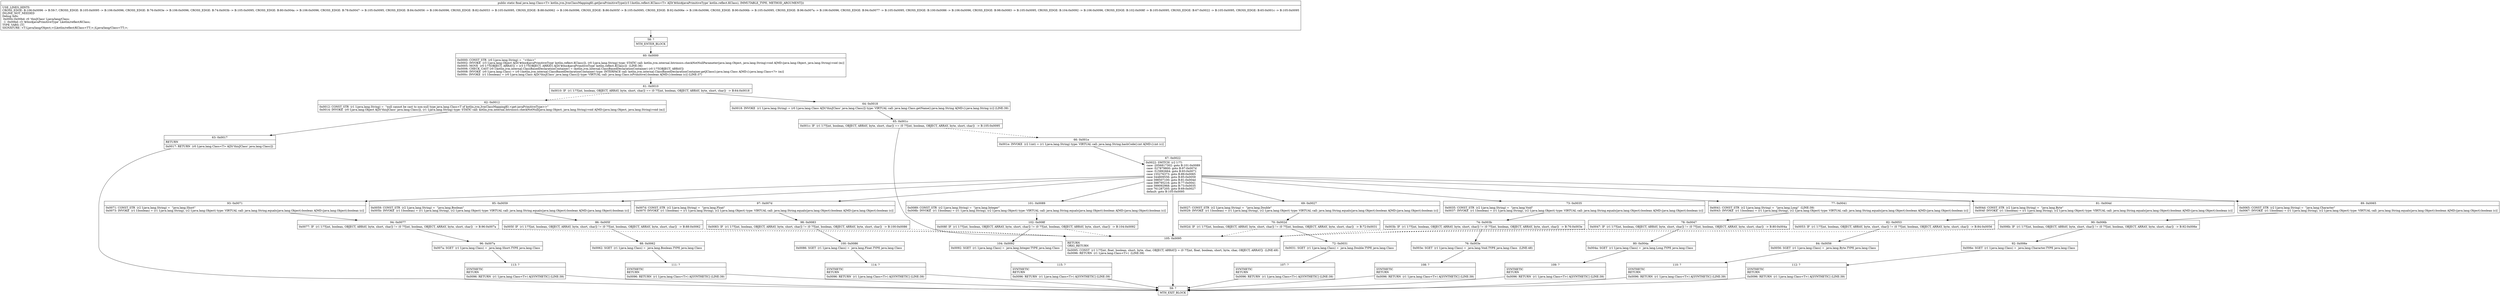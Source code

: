digraph "CFG forkotlin.jvm.JvmClassMappingKt.getJavaPrimitiveType(Lkotlin\/reflect\/KClass;)Ljava\/lang\/Class;" {
Node_58 [shape=record,label="{58\:\ ?|MTH_ENTER_BLOCK\l}"];
Node_60 [shape=record,label="{60\:\ 0x0000|0x0000: CONST_STR  (r0 I:java.lang.String) =  \"\<this\>\" \l0x0002: INVOKE  (r3 I:java.lang.Object A[D('$this$javaPrimitiveType' kotlin.reflect.KClass)]), (r0 I:java.lang.String) type: STATIC call: kotlin.jvm.internal.Intrinsics.checkNotNullParameter(java.lang.Object, java.lang.String):void A[MD:(java.lang.Object, java.lang.String):void (m)]\l0x0005: MOVE  (r0 I:??[OBJECT, ARRAY]) = (r3 I:??[OBJECT, ARRAY] A[D('$this$javaPrimitiveType' kotlin.reflect.KClass)])  (LINE:36)\l0x0006: CHECK_CAST (r0 I:kotlin.jvm.internal.ClassBasedDeclarationContainer) = (kotlin.jvm.internal.ClassBasedDeclarationContainer) (r0 I:??[OBJECT, ARRAY]) \l0x0008: INVOKE  (r0 I:java.lang.Class) = (r0 I:kotlin.jvm.internal.ClassBasedDeclarationContainer) type: INTERFACE call: kotlin.jvm.internal.ClassBasedDeclarationContainer.getJClass():java.lang.Class A[MD:():java.lang.Class\<?\> (m)]\l0x000c: INVOKE  (r1 I:boolean) = (r0 I:java.lang.Class A[D('thisJClass' java.lang.Class)]) type: VIRTUAL call: java.lang.Class.isPrimitive():boolean A[MD:():boolean (c)] (LINE:37)\l}"];
Node_61 [shape=record,label="{61\:\ 0x0010|0x0010: IF  (r1 I:??[int, boolean, OBJECT, ARRAY, byte, short, char]) == (0 ??[int, boolean, OBJECT, ARRAY, byte, short, char])  \-\> B:64:0x0018 \l}"];
Node_62 [shape=record,label="{62\:\ 0x0012|0x0012: CONST_STR  (r1 I:java.lang.String) =  \"null cannot be cast to non\-null type java.lang.Class\<T of kotlin.jvm.JvmClassMappingKt.\<get\-javaPrimitiveType\>\>\" \l0x0014: INVOKE  (r0 I:java.lang.Object A[D('thisJClass' java.lang.Class)]), (r1 I:java.lang.String) type: STATIC call: kotlin.jvm.internal.Intrinsics.checkNotNull(java.lang.Object, java.lang.String):void A[MD:(java.lang.Object, java.lang.String):void (m)]\l}"];
Node_63 [shape=record,label="{63\:\ 0x0017|RETURN\l|0x0017: RETURN  (r0 I:java.lang.Class\<T\> A[D('thisJClass' java.lang.Class)]) \l}"];
Node_59 [shape=record,label="{59\:\ ?|MTH_EXIT_BLOCK\l}"];
Node_64 [shape=record,label="{64\:\ 0x0018|0x0018: INVOKE  (r1 I:java.lang.String) = (r0 I:java.lang.Class A[D('thisJClass' java.lang.Class)]) type: VIRTUAL call: java.lang.Class.getName():java.lang.String A[MD:():java.lang.String (c)] (LINE:39)\l}"];
Node_65 [shape=record,label="{65\:\ 0x001c|0x001c: IF  (r1 I:??[int, boolean, OBJECT, ARRAY, byte, short, char]) == (0 ??[int, boolean, OBJECT, ARRAY, byte, short, char])  \-\> B:105:0x0095 \l}"];
Node_66 [shape=record,label="{66\:\ 0x001e|0x001e: INVOKE  (r2 I:int) = (r1 I:java.lang.String) type: VIRTUAL call: java.lang.String.hashCode():int A[MD:():int (c)]\l}"];
Node_67 [shape=record,label="{67\:\ 0x0022|0x0022: SWITCH  (r2 I:??)\l case \-2056817302: goto B:101:0x0089\l case \-527879800: goto B:97:0x007d\l case \-515992664: goto B:93:0x0071\l case 155276373: goto B:89:0x0065\l case 344809556: goto B:85:0x0059\l case 398507100: goto B:81:0x004d\l case 398795216: goto B:77:0x0041\l case 399092968: goto B:73:0x0035\l case 761287205: goto B:69:0x0027\l default: goto B:105:0x0095 \l}"];
Node_69 [shape=record,label="{69\:\ 0x0027|0x0027: CONST_STR  (r2 I:java.lang.String) =  \"java.lang.Double\" \l0x0029: INVOKE  (r1 I:boolean) = (r1 I:java.lang.String), (r2 I:java.lang.Object) type: VIRTUAL call: java.lang.String.equals(java.lang.Object):boolean A[MD:(java.lang.Object):boolean (c)]\l}"];
Node_70 [shape=record,label="{70\:\ 0x002d|0x002d: IF  (r1 I:??[int, boolean, OBJECT, ARRAY, byte, short, char]) != (0 ??[int, boolean, OBJECT, ARRAY, byte, short, char])  \-\> B:72:0x0031 \l}"];
Node_72 [shape=record,label="{72\:\ 0x0031|0x0031: SGET  (r1 I:java.lang.Class) =  java.lang.Double.TYPE java.lang.Class \l}"];
Node_107 [shape=record,label="{107\:\ ?|SYNTHETIC\lRETURN\l|0x0096: RETURN  (r1 I:java.lang.Class\<T\>) A[SYNTHETIC] (LINE:39)\l}"];
Node_73 [shape=record,label="{73\:\ 0x0035|0x0035: CONST_STR  (r2 I:java.lang.String) =  \"java.lang.Void\" \l0x0037: INVOKE  (r1 I:boolean) = (r1 I:java.lang.String), (r2 I:java.lang.Object) type: VIRTUAL call: java.lang.String.equals(java.lang.Object):boolean A[MD:(java.lang.Object):boolean (c)]\l}"];
Node_74 [shape=record,label="{74\:\ 0x003b|0x003b: IF  (r1 I:??[int, boolean, OBJECT, ARRAY, byte, short, char]) != (0 ??[int, boolean, OBJECT, ARRAY, byte, short, char])  \-\> B:76:0x003e \l}"];
Node_76 [shape=record,label="{76\:\ 0x003e|0x003e: SGET  (r1 I:java.lang.Class) =  java.lang.Void.TYPE java.lang.Class  (LINE:48)\l}"];
Node_108 [shape=record,label="{108\:\ ?|SYNTHETIC\lRETURN\l|0x0096: RETURN  (r1 I:java.lang.Class\<T\>) A[SYNTHETIC] (LINE:39)\l}"];
Node_77 [shape=record,label="{77\:\ 0x0041|0x0041: CONST_STR  (r2 I:java.lang.String) =  \"java.lang.Long\"  (LINE:39)\l0x0043: INVOKE  (r1 I:boolean) = (r1 I:java.lang.String), (r2 I:java.lang.Object) type: VIRTUAL call: java.lang.String.equals(java.lang.Object):boolean A[MD:(java.lang.Object):boolean (c)]\l}"];
Node_78 [shape=record,label="{78\:\ 0x0047|0x0047: IF  (r1 I:??[int, boolean, OBJECT, ARRAY, byte, short, char]) != (0 ??[int, boolean, OBJECT, ARRAY, byte, short, char])  \-\> B:80:0x004a \l}"];
Node_80 [shape=record,label="{80\:\ 0x004a|0x004a: SGET  (r1 I:java.lang.Class) =  java.lang.Long.TYPE java.lang.Class \l}"];
Node_109 [shape=record,label="{109\:\ ?|SYNTHETIC\lRETURN\l|0x0096: RETURN  (r1 I:java.lang.Class\<T\>) A[SYNTHETIC] (LINE:39)\l}"];
Node_81 [shape=record,label="{81\:\ 0x004d|0x004d: CONST_STR  (r2 I:java.lang.String) =  \"java.lang.Byte\" \l0x004f: INVOKE  (r1 I:boolean) = (r1 I:java.lang.String), (r2 I:java.lang.Object) type: VIRTUAL call: java.lang.String.equals(java.lang.Object):boolean A[MD:(java.lang.Object):boolean (c)]\l}"];
Node_82 [shape=record,label="{82\:\ 0x0053|0x0053: IF  (r1 I:??[int, boolean, OBJECT, ARRAY, byte, short, char]) != (0 ??[int, boolean, OBJECT, ARRAY, byte, short, char])  \-\> B:84:0x0056 \l}"];
Node_84 [shape=record,label="{84\:\ 0x0056|0x0056: SGET  (r1 I:java.lang.Class) =  java.lang.Byte.TYPE java.lang.Class \l}"];
Node_110 [shape=record,label="{110\:\ ?|SYNTHETIC\lRETURN\l|0x0096: RETURN  (r1 I:java.lang.Class\<T\>) A[SYNTHETIC] (LINE:39)\l}"];
Node_85 [shape=record,label="{85\:\ 0x0059|0x0059: CONST_STR  (r2 I:java.lang.String) =  \"java.lang.Boolean\" \l0x005b: INVOKE  (r1 I:boolean) = (r1 I:java.lang.String), (r2 I:java.lang.Object) type: VIRTUAL call: java.lang.String.equals(java.lang.Object):boolean A[MD:(java.lang.Object):boolean (c)]\l}"];
Node_86 [shape=record,label="{86\:\ 0x005f|0x005f: IF  (r1 I:??[int, boolean, OBJECT, ARRAY, byte, short, char]) != (0 ??[int, boolean, OBJECT, ARRAY, byte, short, char])  \-\> B:88:0x0062 \l}"];
Node_88 [shape=record,label="{88\:\ 0x0062|0x0062: SGET  (r1 I:java.lang.Class) =  java.lang.Boolean.TYPE java.lang.Class \l}"];
Node_111 [shape=record,label="{111\:\ ?|SYNTHETIC\lRETURN\l|0x0096: RETURN  (r1 I:java.lang.Class\<T\>) A[SYNTHETIC] (LINE:39)\l}"];
Node_89 [shape=record,label="{89\:\ 0x0065|0x0065: CONST_STR  (r2 I:java.lang.String) =  \"java.lang.Character\" \l0x0067: INVOKE  (r1 I:boolean) = (r1 I:java.lang.String), (r2 I:java.lang.Object) type: VIRTUAL call: java.lang.String.equals(java.lang.Object):boolean A[MD:(java.lang.Object):boolean (c)]\l}"];
Node_90 [shape=record,label="{90\:\ 0x006b|0x006b: IF  (r1 I:??[int, boolean, OBJECT, ARRAY, byte, short, char]) != (0 ??[int, boolean, OBJECT, ARRAY, byte, short, char])  \-\> B:92:0x006e \l}"];
Node_92 [shape=record,label="{92\:\ 0x006e|0x006e: SGET  (r1 I:java.lang.Class) =  java.lang.Character.TYPE java.lang.Class \l}"];
Node_112 [shape=record,label="{112\:\ ?|SYNTHETIC\lRETURN\l|0x0096: RETURN  (r1 I:java.lang.Class\<T\>) A[SYNTHETIC] (LINE:39)\l}"];
Node_93 [shape=record,label="{93\:\ 0x0071|0x0071: CONST_STR  (r2 I:java.lang.String) =  \"java.lang.Short\" \l0x0073: INVOKE  (r1 I:boolean) = (r1 I:java.lang.String), (r2 I:java.lang.Object) type: VIRTUAL call: java.lang.String.equals(java.lang.Object):boolean A[MD:(java.lang.Object):boolean (c)]\l}"];
Node_94 [shape=record,label="{94\:\ 0x0077|0x0077: IF  (r1 I:??[int, boolean, OBJECT, ARRAY, byte, short, char]) != (0 ??[int, boolean, OBJECT, ARRAY, byte, short, char])  \-\> B:96:0x007a \l}"];
Node_96 [shape=record,label="{96\:\ 0x007a|0x007a: SGET  (r1 I:java.lang.Class) =  java.lang.Short.TYPE java.lang.Class \l}"];
Node_113 [shape=record,label="{113\:\ ?|SYNTHETIC\lRETURN\l|0x0096: RETURN  (r1 I:java.lang.Class\<T\>) A[SYNTHETIC] (LINE:39)\l}"];
Node_97 [shape=record,label="{97\:\ 0x007d|0x007d: CONST_STR  (r2 I:java.lang.String) =  \"java.lang.Float\" \l0x007f: INVOKE  (r1 I:boolean) = (r1 I:java.lang.String), (r2 I:java.lang.Object) type: VIRTUAL call: java.lang.String.equals(java.lang.Object):boolean A[MD:(java.lang.Object):boolean (c)]\l}"];
Node_98 [shape=record,label="{98\:\ 0x0083|0x0083: IF  (r1 I:??[int, boolean, OBJECT, ARRAY, byte, short, char]) != (0 ??[int, boolean, OBJECT, ARRAY, byte, short, char])  \-\> B:100:0x0086 \l}"];
Node_100 [shape=record,label="{100\:\ 0x0086|0x0086: SGET  (r1 I:java.lang.Class) =  java.lang.Float.TYPE java.lang.Class \l}"];
Node_114 [shape=record,label="{114\:\ ?|SYNTHETIC\lRETURN\l|0x0096: RETURN  (r1 I:java.lang.Class\<T\>) A[SYNTHETIC] (LINE:39)\l}"];
Node_101 [shape=record,label="{101\:\ 0x0089|0x0089: CONST_STR  (r2 I:java.lang.String) =  \"java.lang.Integer\" \l0x008b: INVOKE  (r1 I:boolean) = (r1 I:java.lang.String), (r2 I:java.lang.Object) type: VIRTUAL call: java.lang.String.equals(java.lang.Object):boolean A[MD:(java.lang.Object):boolean (c)]\l}"];
Node_102 [shape=record,label="{102\:\ 0x008f|0x008f: IF  (r1 I:??[int, boolean, OBJECT, ARRAY, byte, short, char]) != (0 ??[int, boolean, OBJECT, ARRAY, byte, short, char])  \-\> B:104:0x0092 \l}"];
Node_104 [shape=record,label="{104\:\ 0x0092|0x0092: SGET  (r1 I:java.lang.Class) =  java.lang.Integer.TYPE java.lang.Class \l}"];
Node_115 [shape=record,label="{115\:\ ?|SYNTHETIC\lRETURN\l|0x0096: RETURN  (r1 I:java.lang.Class\<T\>) A[SYNTHETIC] (LINE:39)\l}"];
Node_105 [shape=record,label="{105\:\ 0x0095|RETURN\lORIG_RETURN\l|0x0095: CONST  (r1 I:??[int, float, boolean, short, byte, char, OBJECT, ARRAY]) = (0 ??[int, float, boolean, short, byte, char, OBJECT, ARRAY])  (LINE:49)\l0x0096: RETURN  (r1 I:java.lang.Class\<T\>)  (LINE:39)\l}"];
MethodNode[shape=record,label="{public static final java.lang.Class\<T\> kotlin.jvm.JvmClassMappingKt.getJavaPrimitiveType((r3 I:kotlin.reflect.KClass\<T\> A[D('$this$javaPrimitiveType' kotlin.reflect.KClass), IMMUTABLE_TYPE, METHOD_ARGUMENT]))  | USE_LINES_HINTS\lCROSS_EDGE: B:106:0x0096 \-\> B:59:?, CROSS_EDGE: B:105:0x0095 \-\> B:106:0x0096, CROSS_EDGE: B:76:0x003e \-\> B:106:0x0096, CROSS_EDGE: B:74:0x003b \-\> B:105:0x0095, CROSS_EDGE: B:80:0x004a \-\> B:106:0x0096, CROSS_EDGE: B:78:0x0047 \-\> B:105:0x0095, CROSS_EDGE: B:84:0x0056 \-\> B:106:0x0096, CROSS_EDGE: B:82:0x0053 \-\> B:105:0x0095, CROSS_EDGE: B:88:0x0062 \-\> B:106:0x0096, CROSS_EDGE: B:86:0x005f \-\> B:105:0x0095, CROSS_EDGE: B:92:0x006e \-\> B:106:0x0096, CROSS_EDGE: B:90:0x006b \-\> B:105:0x0095, CROSS_EDGE: B:96:0x007a \-\> B:106:0x0096, CROSS_EDGE: B:94:0x0077 \-\> B:105:0x0095, CROSS_EDGE: B:100:0x0086 \-\> B:106:0x0096, CROSS_EDGE: B:98:0x0083 \-\> B:105:0x0095, CROSS_EDGE: B:104:0x0092 \-\> B:106:0x0096, CROSS_EDGE: B:102:0x008f \-\> B:105:0x0095, CROSS_EDGE: B:67:0x0022 \-\> B:105:0x0095, CROSS_EDGE: B:65:0x001c \-\> B:105:0x0095\lINLINE_NOT_NEEDED\lDebug Info:\l  0x000c\-0x00bd: r0 'thisJClass' Ljava\/lang\/Class;\l  \-1 \-0x00bd: r3 '$this$javaPrimitiveType' Lkotlin\/reflect\/KClass;\lTYPE_VARS: [T]\lSIGNATURE: \<T:Ljava\/lang\/Object;\>(Lkotlin\/reflect\/KClass\<TT;\>;)Ljava\/lang\/Class\<TT;\>;\l}"];
MethodNode -> Node_58;Node_58 -> Node_60;
Node_60 -> Node_61;
Node_61 -> Node_62[style=dashed];
Node_61 -> Node_64;
Node_62 -> Node_63;
Node_63 -> Node_59;
Node_64 -> Node_65;
Node_65 -> Node_66[style=dashed];
Node_65 -> Node_105;
Node_66 -> Node_67;
Node_67 -> Node_69;
Node_67 -> Node_73;
Node_67 -> Node_77;
Node_67 -> Node_81;
Node_67 -> Node_85;
Node_67 -> Node_89;
Node_67 -> Node_93;
Node_67 -> Node_97;
Node_67 -> Node_101;
Node_67 -> Node_105;
Node_69 -> Node_70;
Node_70 -> Node_72;
Node_70 -> Node_105[style=dashed];
Node_72 -> Node_107;
Node_107 -> Node_59;
Node_73 -> Node_74;
Node_74 -> Node_76;
Node_74 -> Node_105[style=dashed];
Node_76 -> Node_108;
Node_108 -> Node_59;
Node_77 -> Node_78;
Node_78 -> Node_80;
Node_78 -> Node_105[style=dashed];
Node_80 -> Node_109;
Node_109 -> Node_59;
Node_81 -> Node_82;
Node_82 -> Node_84;
Node_82 -> Node_105[style=dashed];
Node_84 -> Node_110;
Node_110 -> Node_59;
Node_85 -> Node_86;
Node_86 -> Node_88;
Node_86 -> Node_105[style=dashed];
Node_88 -> Node_111;
Node_111 -> Node_59;
Node_89 -> Node_90;
Node_90 -> Node_92;
Node_90 -> Node_105[style=dashed];
Node_92 -> Node_112;
Node_112 -> Node_59;
Node_93 -> Node_94;
Node_94 -> Node_96;
Node_94 -> Node_105[style=dashed];
Node_96 -> Node_113;
Node_113 -> Node_59;
Node_97 -> Node_98;
Node_98 -> Node_100;
Node_98 -> Node_105[style=dashed];
Node_100 -> Node_114;
Node_114 -> Node_59;
Node_101 -> Node_102;
Node_102 -> Node_104;
Node_102 -> Node_105[style=dashed];
Node_104 -> Node_115;
Node_115 -> Node_59;
Node_105 -> Node_59;
}

